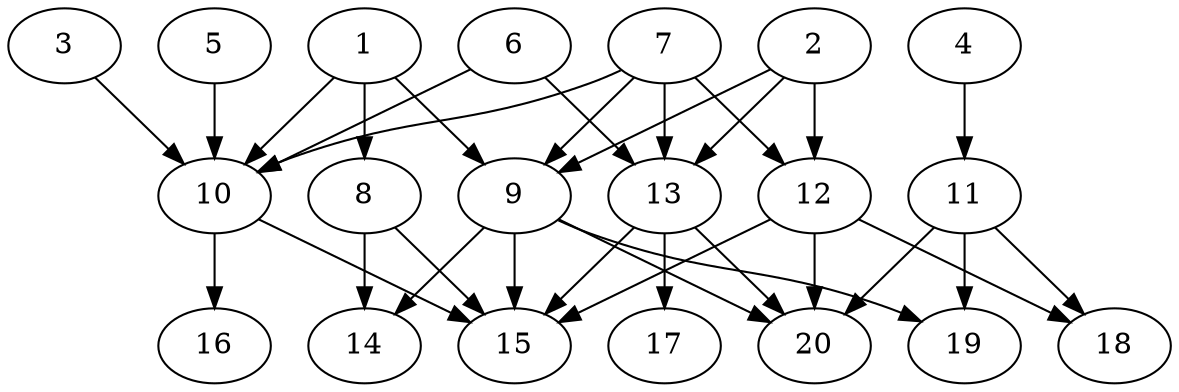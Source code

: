 // DAG automatically generated by daggen at Tue Jul 23 14:28:59 2019
// ./daggen --dot -n 20 --ccr 0.5 --fat 0.6 --regular 0.5 --density 0.7 --mindata 5242880 --maxdata 52428800 
digraph G {
  1 [size="73875456", alpha="0.04", expect_size="36937728"] 
  1 -> 8 [size ="36937728"]
  1 -> 9 [size ="36937728"]
  1 -> 10 [size ="36937728"]
  2 [size="62734336", alpha="0.07", expect_size="31367168"] 
  2 -> 9 [size ="31367168"]
  2 -> 12 [size ="31367168"]
  2 -> 13 [size ="31367168"]
  3 [size="83052544", alpha="0.01", expect_size="41526272"] 
  3 -> 10 [size ="41526272"]
  4 [size="19943424", alpha="0.05", expect_size="9971712"] 
  4 -> 11 [size ="9971712"]
  5 [size="52203520", alpha="0.17", expect_size="26101760"] 
  5 -> 10 [size ="26101760"]
  6 [size="80687104", alpha="0.08", expect_size="40343552"] 
  6 -> 10 [size ="40343552"]
  6 -> 13 [size ="40343552"]
  7 [size="103743488", alpha="0.05", expect_size="51871744"] 
  7 -> 9 [size ="51871744"]
  7 -> 10 [size ="51871744"]
  7 -> 12 [size ="51871744"]
  7 -> 13 [size ="51871744"]
  8 [size="72136704", alpha="0.00", expect_size="36068352"] 
  8 -> 14 [size ="36068352"]
  8 -> 15 [size ="36068352"]
  9 [size="34131968", alpha="0.08", expect_size="17065984"] 
  9 -> 14 [size ="17065984"]
  9 -> 15 [size ="17065984"]
  9 -> 19 [size ="17065984"]
  9 -> 20 [size ="17065984"]
  10 [size="70672384", alpha="0.18", expect_size="35336192"] 
  10 -> 15 [size ="35336192"]
  10 -> 16 [size ="35336192"]
  11 [size="66480128", alpha="0.14", expect_size="33240064"] 
  11 -> 18 [size ="33240064"]
  11 -> 19 [size ="33240064"]
  11 -> 20 [size ="33240064"]
  12 [size="87382016", alpha="0.01", expect_size="43691008"] 
  12 -> 15 [size ="43691008"]
  12 -> 18 [size ="43691008"]
  12 -> 20 [size ="43691008"]
  13 [size="27713536", alpha="0.17", expect_size="13856768"] 
  13 -> 15 [size ="13856768"]
  13 -> 17 [size ="13856768"]
  13 -> 20 [size ="13856768"]
  14 [size="34525184", alpha="0.01", expect_size="17262592"] 
  15 [size="58705920", alpha="0.11", expect_size="29352960"] 
  16 [size="46434304", alpha="0.10", expect_size="23217152"] 
  17 [size="84506624", alpha="0.12", expect_size="42253312"] 
  18 [size="14692352", alpha="0.10", expect_size="7346176"] 
  19 [size="16125952", alpha="0.08", expect_size="8062976"] 
  20 [size="53555200", alpha="0.02", expect_size="26777600"] 
}
